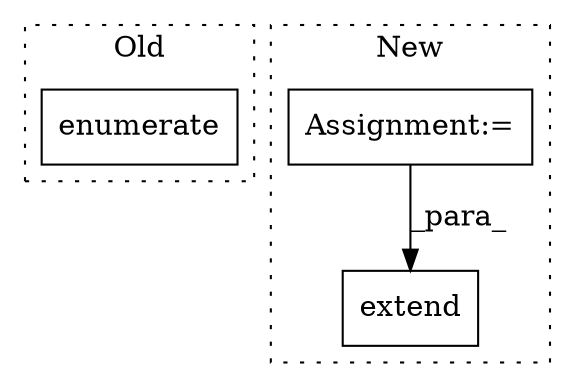 digraph G {
subgraph cluster0 {
1 [label="enumerate" a="32" s="15155,15193" l="10,1" shape="box"];
label = "Old";
style="dotted";
}
subgraph cluster1 {
2 [label="extend" a="32" s="17899,18104" l="18,-5" shape="box"];
3 [label="Assignment:=" a="7" s="18002" l="94" shape="box"];
label = "New";
style="dotted";
}
3 -> 2 [label="_para_"];
}